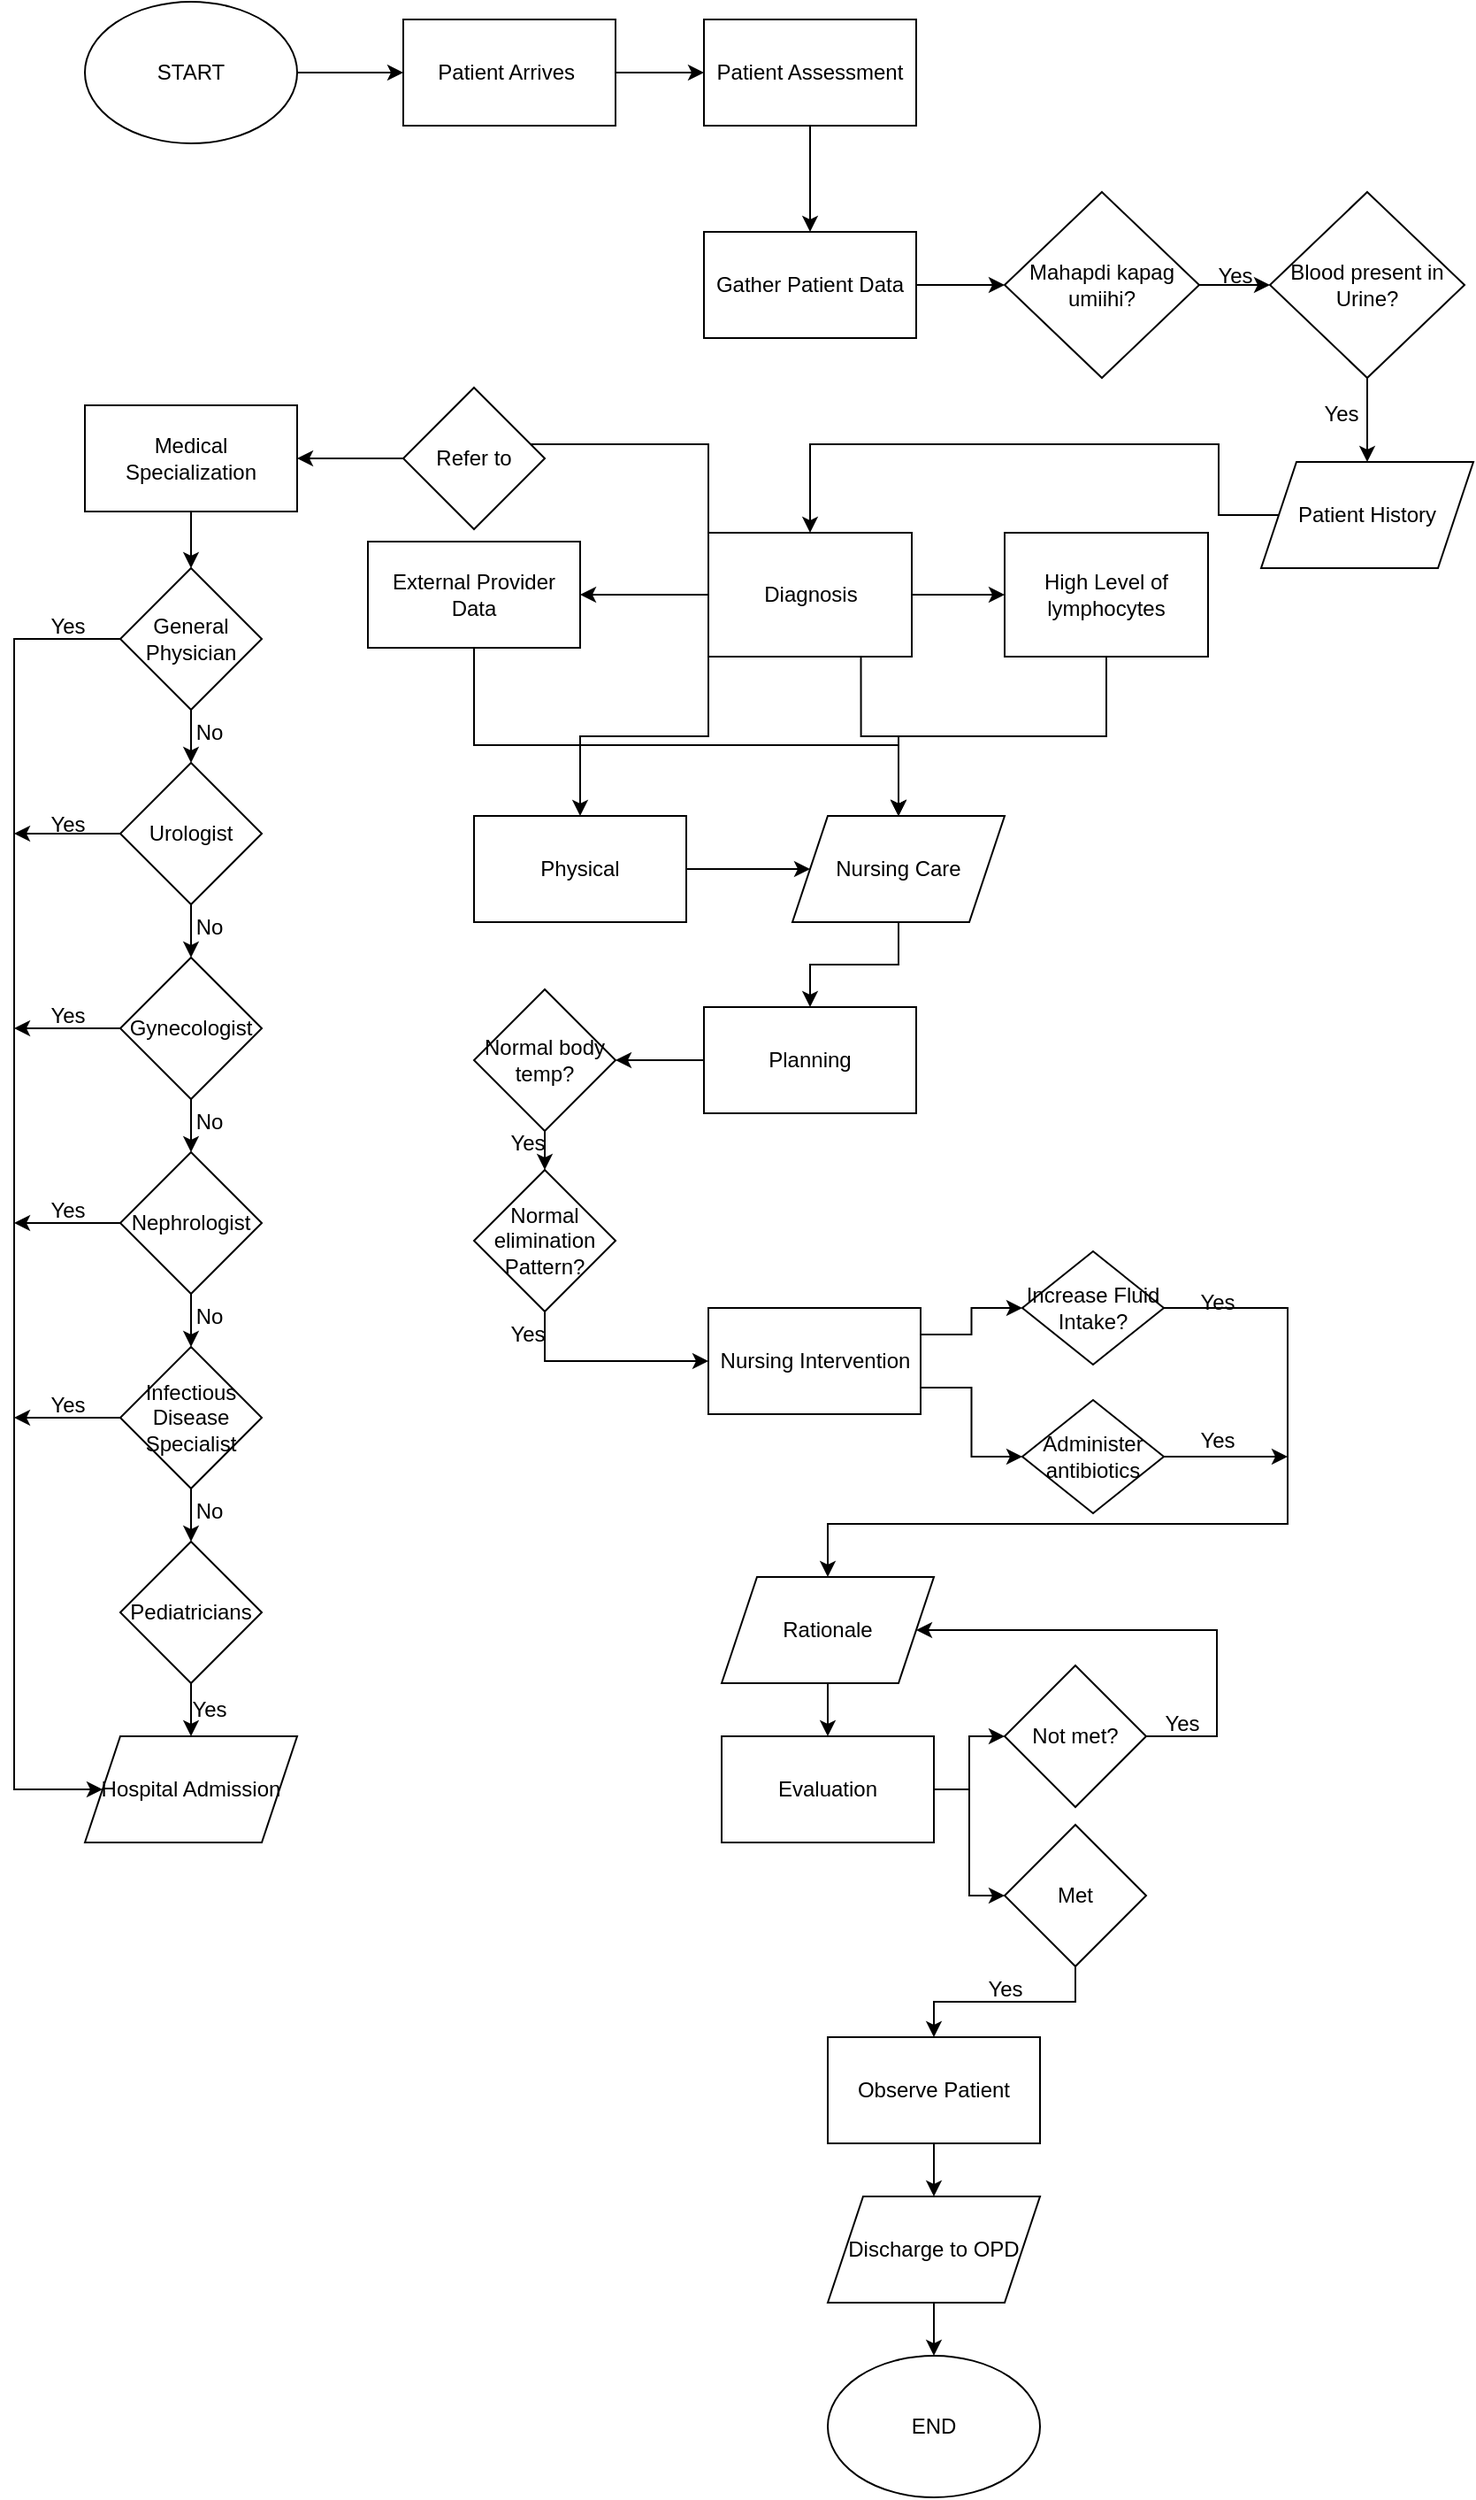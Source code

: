 <mxfile version="24.2.5" type="github">
  <diagram name="Page-1" id="SsbEKT5hrT7CnirjnWuA">
    <mxGraphModel dx="1366" dy="735" grid="1" gridSize="10" guides="1" tooltips="1" connect="1" arrows="1" fold="1" page="1" pageScale="1" pageWidth="850" pageHeight="1100" math="0" shadow="0">
      <root>
        <mxCell id="0" />
        <mxCell id="1" parent="0" />
        <mxCell id="q8Jv6uDUV8xmi3oq5BZF-3" value="" style="edgeStyle=orthogonalEdgeStyle;rounded=0;orthogonalLoop=1;jettySize=auto;html=1;" edge="1" parent="1" source="q8Jv6uDUV8xmi3oq5BZF-1" target="q8Jv6uDUV8xmi3oq5BZF-2">
          <mxGeometry relative="1" as="geometry" />
        </mxCell>
        <mxCell id="q8Jv6uDUV8xmi3oq5BZF-1" value="START" style="ellipse;whiteSpace=wrap;html=1;" vertex="1" parent="1">
          <mxGeometry x="80" y="70" width="120" height="80" as="geometry" />
        </mxCell>
        <mxCell id="q8Jv6uDUV8xmi3oq5BZF-5" value="" style="edgeStyle=orthogonalEdgeStyle;rounded=0;orthogonalLoop=1;jettySize=auto;html=1;" edge="1" parent="1" source="q8Jv6uDUV8xmi3oq5BZF-2" target="q8Jv6uDUV8xmi3oq5BZF-4">
          <mxGeometry relative="1" as="geometry" />
        </mxCell>
        <mxCell id="q8Jv6uDUV8xmi3oq5BZF-2" value="Patient Arrives&amp;nbsp;" style="whiteSpace=wrap;html=1;" vertex="1" parent="1">
          <mxGeometry x="260" y="80" width="120" height="60" as="geometry" />
        </mxCell>
        <mxCell id="q8Jv6uDUV8xmi3oq5BZF-7" value="" style="edgeStyle=orthogonalEdgeStyle;rounded=0;orthogonalLoop=1;jettySize=auto;html=1;" edge="1" parent="1" source="q8Jv6uDUV8xmi3oq5BZF-4" target="q8Jv6uDUV8xmi3oq5BZF-6">
          <mxGeometry relative="1" as="geometry" />
        </mxCell>
        <mxCell id="q8Jv6uDUV8xmi3oq5BZF-4" value="Patient Assessment" style="whiteSpace=wrap;html=1;" vertex="1" parent="1">
          <mxGeometry x="430" y="80" width="120" height="60" as="geometry" />
        </mxCell>
        <mxCell id="q8Jv6uDUV8xmi3oq5BZF-9" value="" style="edgeStyle=orthogonalEdgeStyle;rounded=0;orthogonalLoop=1;jettySize=auto;html=1;" edge="1" parent="1" source="q8Jv6uDUV8xmi3oq5BZF-6" target="q8Jv6uDUV8xmi3oq5BZF-8">
          <mxGeometry relative="1" as="geometry" />
        </mxCell>
        <mxCell id="q8Jv6uDUV8xmi3oq5BZF-6" value="Gather Patient Data" style="whiteSpace=wrap;html=1;" vertex="1" parent="1">
          <mxGeometry x="430" y="200" width="120" height="60" as="geometry" />
        </mxCell>
        <mxCell id="q8Jv6uDUV8xmi3oq5BZF-16" value="" style="edgeStyle=orthogonalEdgeStyle;rounded=0;orthogonalLoop=1;jettySize=auto;html=1;" edge="1" parent="1" source="q8Jv6uDUV8xmi3oq5BZF-8" target="q8Jv6uDUV8xmi3oq5BZF-15">
          <mxGeometry relative="1" as="geometry" />
        </mxCell>
        <mxCell id="q8Jv6uDUV8xmi3oq5BZF-8" value="Mahapdi kapag umiihi?" style="rhombus;whiteSpace=wrap;html=1;" vertex="1" parent="1">
          <mxGeometry x="600" y="177.5" width="110" height="105" as="geometry" />
        </mxCell>
        <mxCell id="q8Jv6uDUV8xmi3oq5BZF-20" value="" style="edgeStyle=orthogonalEdgeStyle;rounded=0;orthogonalLoop=1;jettySize=auto;html=1;" edge="1" parent="1" source="q8Jv6uDUV8xmi3oq5BZF-15" target="q8Jv6uDUV8xmi3oq5BZF-19">
          <mxGeometry relative="1" as="geometry" />
        </mxCell>
        <mxCell id="q8Jv6uDUV8xmi3oq5BZF-15" value="Blood present in Urine?" style="rhombus;whiteSpace=wrap;html=1;" vertex="1" parent="1">
          <mxGeometry x="750" y="177.5" width="110" height="105" as="geometry" />
        </mxCell>
        <mxCell id="q8Jv6uDUV8xmi3oq5BZF-17" value="Yes" style="text;html=1;align=center;verticalAlign=middle;resizable=0;points=[];autosize=1;strokeColor=none;fillColor=none;" vertex="1" parent="1">
          <mxGeometry x="710" y="210" width="40" height="30" as="geometry" />
        </mxCell>
        <mxCell id="q8Jv6uDUV8xmi3oq5BZF-42" style="edgeStyle=orthogonalEdgeStyle;rounded=0;orthogonalLoop=1;jettySize=auto;html=1;entryX=0.5;entryY=0;entryDx=0;entryDy=0;" edge="1" parent="1" source="q8Jv6uDUV8xmi3oq5BZF-19" target="q8Jv6uDUV8xmi3oq5BZF-43">
          <mxGeometry relative="1" as="geometry">
            <mxPoint x="490" y="350" as="targetPoint" />
            <Array as="points">
              <mxPoint x="721" y="360" />
              <mxPoint x="721" y="320" />
              <mxPoint x="490" y="320" />
              <mxPoint x="490" y="360" />
            </Array>
          </mxGeometry>
        </mxCell>
        <mxCell id="q8Jv6uDUV8xmi3oq5BZF-19" value="Patient History" style="shape=parallelogram;perimeter=parallelogramPerimeter;whiteSpace=wrap;html=1;fixedSize=1;" vertex="1" parent="1">
          <mxGeometry x="745" y="330" width="120" height="60" as="geometry" />
        </mxCell>
        <mxCell id="q8Jv6uDUV8xmi3oq5BZF-25" value="Yes" style="text;html=1;align=center;verticalAlign=middle;resizable=0;points=[];autosize=1;strokeColor=none;fillColor=none;" vertex="1" parent="1">
          <mxGeometry x="770" y="288" width="40" height="30" as="geometry" />
        </mxCell>
        <mxCell id="q8Jv6uDUV8xmi3oq5BZF-45" style="edgeStyle=orthogonalEdgeStyle;rounded=0;orthogonalLoop=1;jettySize=auto;html=1;exitX=0;exitY=0;exitDx=0;exitDy=0;entryX=1;entryY=0.5;entryDx=0;entryDy=0;" edge="1" parent="1" source="q8Jv6uDUV8xmi3oq5BZF-43" target="q8Jv6uDUV8xmi3oq5BZF-47">
          <mxGeometry relative="1" as="geometry">
            <mxPoint x="340" y="320" as="targetPoint" />
            <Array as="points">
              <mxPoint x="433" y="320" />
              <mxPoint x="330" y="320" />
            </Array>
          </mxGeometry>
        </mxCell>
        <mxCell id="q8Jv6uDUV8xmi3oq5BZF-88" style="edgeStyle=orthogonalEdgeStyle;rounded=0;orthogonalLoop=1;jettySize=auto;html=1;entryX=1;entryY=0.5;entryDx=0;entryDy=0;" edge="1" parent="1" source="q8Jv6uDUV8xmi3oq5BZF-43" target="q8Jv6uDUV8xmi3oq5BZF-87">
          <mxGeometry relative="1" as="geometry" />
        </mxCell>
        <mxCell id="q8Jv6uDUV8xmi3oq5BZF-91" style="edgeStyle=orthogonalEdgeStyle;rounded=0;orthogonalLoop=1;jettySize=auto;html=1;exitX=0;exitY=1;exitDx=0;exitDy=0;" edge="1" parent="1" source="q8Jv6uDUV8xmi3oq5BZF-43" target="q8Jv6uDUV8xmi3oq5BZF-93">
          <mxGeometry relative="1" as="geometry">
            <mxPoint x="360" y="510" as="targetPoint" />
          </mxGeometry>
        </mxCell>
        <mxCell id="q8Jv6uDUV8xmi3oq5BZF-95" value="" style="edgeStyle=orthogonalEdgeStyle;rounded=0;orthogonalLoop=1;jettySize=auto;html=1;" edge="1" parent="1" source="q8Jv6uDUV8xmi3oq5BZF-43" target="q8Jv6uDUV8xmi3oq5BZF-94">
          <mxGeometry relative="1" as="geometry" />
        </mxCell>
        <mxCell id="q8Jv6uDUV8xmi3oq5BZF-96" style="edgeStyle=orthogonalEdgeStyle;rounded=0;orthogonalLoop=1;jettySize=auto;html=1;exitX=0.75;exitY=1;exitDx=0;exitDy=0;entryX=0.5;entryY=0;entryDx=0;entryDy=0;" edge="1" parent="1" source="q8Jv6uDUV8xmi3oq5BZF-43" target="q8Jv6uDUV8xmi3oq5BZF-99">
          <mxGeometry relative="1" as="geometry">
            <mxPoint x="540.0" y="530" as="targetPoint" />
          </mxGeometry>
        </mxCell>
        <mxCell id="q8Jv6uDUV8xmi3oq5BZF-43" value="Diagnosis" style="whiteSpace=wrap;html=1;" vertex="1" parent="1">
          <mxGeometry x="432.5" y="370" width="115" height="70" as="geometry" />
        </mxCell>
        <mxCell id="q8Jv6uDUV8xmi3oq5BZF-49" value="" style="edgeStyle=orthogonalEdgeStyle;rounded=0;orthogonalLoop=1;jettySize=auto;html=1;" edge="1" parent="1" source="q8Jv6uDUV8xmi3oq5BZF-47" target="q8Jv6uDUV8xmi3oq5BZF-48">
          <mxGeometry relative="1" as="geometry" />
        </mxCell>
        <mxCell id="q8Jv6uDUV8xmi3oq5BZF-47" value="Refer to" style="rhombus;whiteSpace=wrap;html=1;" vertex="1" parent="1">
          <mxGeometry x="260" y="288" width="80" height="80" as="geometry" />
        </mxCell>
        <mxCell id="q8Jv6uDUV8xmi3oq5BZF-51" value="" style="edgeStyle=orthogonalEdgeStyle;rounded=0;orthogonalLoop=1;jettySize=auto;html=1;" edge="1" parent="1" source="q8Jv6uDUV8xmi3oq5BZF-48" target="q8Jv6uDUV8xmi3oq5BZF-50">
          <mxGeometry relative="1" as="geometry" />
        </mxCell>
        <mxCell id="q8Jv6uDUV8xmi3oq5BZF-48" value="Medical Specialization" style="whiteSpace=wrap;html=1;" vertex="1" parent="1">
          <mxGeometry x="80" y="298" width="120" height="60" as="geometry" />
        </mxCell>
        <mxCell id="q8Jv6uDUV8xmi3oq5BZF-53" value="" style="edgeStyle=orthogonalEdgeStyle;rounded=0;orthogonalLoop=1;jettySize=auto;html=1;" edge="1" parent="1" source="q8Jv6uDUV8xmi3oq5BZF-50" target="q8Jv6uDUV8xmi3oq5BZF-52">
          <mxGeometry relative="1" as="geometry" />
        </mxCell>
        <mxCell id="q8Jv6uDUV8xmi3oq5BZF-71" style="edgeStyle=orthogonalEdgeStyle;rounded=0;orthogonalLoop=1;jettySize=auto;html=1;exitX=0;exitY=0.5;exitDx=0;exitDy=0;entryX=0;entryY=0.5;entryDx=0;entryDy=0;" edge="1" parent="1" source="q8Jv6uDUV8xmi3oq5BZF-50" target="q8Jv6uDUV8xmi3oq5BZF-90">
          <mxGeometry relative="1" as="geometry">
            <mxPoint x="80" y="1080" as="targetPoint" />
            <Array as="points">
              <mxPoint x="40" y="430" />
              <mxPoint x="40" y="1080" />
            </Array>
          </mxGeometry>
        </mxCell>
        <mxCell id="q8Jv6uDUV8xmi3oq5BZF-50" value="General Physician" style="rhombus;whiteSpace=wrap;html=1;" vertex="1" parent="1">
          <mxGeometry x="100" y="390" width="80" height="80" as="geometry" />
        </mxCell>
        <mxCell id="q8Jv6uDUV8xmi3oq5BZF-57" value="" style="edgeStyle=orthogonalEdgeStyle;rounded=0;orthogonalLoop=1;jettySize=auto;html=1;" edge="1" parent="1" source="q8Jv6uDUV8xmi3oq5BZF-52" target="q8Jv6uDUV8xmi3oq5BZF-56">
          <mxGeometry relative="1" as="geometry" />
        </mxCell>
        <mxCell id="q8Jv6uDUV8xmi3oq5BZF-72" style="edgeStyle=orthogonalEdgeStyle;rounded=0;orthogonalLoop=1;jettySize=auto;html=1;" edge="1" parent="1" source="q8Jv6uDUV8xmi3oq5BZF-52">
          <mxGeometry relative="1" as="geometry">
            <mxPoint x="40" y="540" as="targetPoint" />
          </mxGeometry>
        </mxCell>
        <mxCell id="q8Jv6uDUV8xmi3oq5BZF-52" value="Urologist" style="rhombus;whiteSpace=wrap;html=1;" vertex="1" parent="1">
          <mxGeometry x="100" y="500" width="80" height="80" as="geometry" />
        </mxCell>
        <mxCell id="q8Jv6uDUV8xmi3oq5BZF-59" value="" style="edgeStyle=orthogonalEdgeStyle;rounded=0;orthogonalLoop=1;jettySize=auto;html=1;" edge="1" parent="1" source="q8Jv6uDUV8xmi3oq5BZF-56" target="q8Jv6uDUV8xmi3oq5BZF-58">
          <mxGeometry relative="1" as="geometry" />
        </mxCell>
        <mxCell id="q8Jv6uDUV8xmi3oq5BZF-73" style="edgeStyle=orthogonalEdgeStyle;rounded=0;orthogonalLoop=1;jettySize=auto;html=1;" edge="1" parent="1" source="q8Jv6uDUV8xmi3oq5BZF-56">
          <mxGeometry relative="1" as="geometry">
            <mxPoint x="40" y="650" as="targetPoint" />
          </mxGeometry>
        </mxCell>
        <mxCell id="q8Jv6uDUV8xmi3oq5BZF-56" value="Gynecologist" style="rhombus;whiteSpace=wrap;html=1;" vertex="1" parent="1">
          <mxGeometry x="100" y="610" width="80" height="80" as="geometry" />
        </mxCell>
        <mxCell id="q8Jv6uDUV8xmi3oq5BZF-61" value="" style="edgeStyle=orthogonalEdgeStyle;rounded=0;orthogonalLoop=1;jettySize=auto;html=1;" edge="1" parent="1" source="q8Jv6uDUV8xmi3oq5BZF-58" target="q8Jv6uDUV8xmi3oq5BZF-60">
          <mxGeometry relative="1" as="geometry" />
        </mxCell>
        <mxCell id="q8Jv6uDUV8xmi3oq5BZF-74" style="edgeStyle=orthogonalEdgeStyle;rounded=0;orthogonalLoop=1;jettySize=auto;html=1;" edge="1" parent="1" source="q8Jv6uDUV8xmi3oq5BZF-58">
          <mxGeometry relative="1" as="geometry">
            <mxPoint x="40" y="760" as="targetPoint" />
          </mxGeometry>
        </mxCell>
        <mxCell id="q8Jv6uDUV8xmi3oq5BZF-58" value="Nephrologist" style="rhombus;whiteSpace=wrap;html=1;" vertex="1" parent="1">
          <mxGeometry x="100" y="720" width="80" height="80" as="geometry" />
        </mxCell>
        <mxCell id="q8Jv6uDUV8xmi3oq5BZF-63" value="" style="edgeStyle=orthogonalEdgeStyle;rounded=0;orthogonalLoop=1;jettySize=auto;html=1;" edge="1" parent="1" source="q8Jv6uDUV8xmi3oq5BZF-60" target="q8Jv6uDUV8xmi3oq5BZF-62">
          <mxGeometry relative="1" as="geometry" />
        </mxCell>
        <mxCell id="q8Jv6uDUV8xmi3oq5BZF-75" style="edgeStyle=orthogonalEdgeStyle;rounded=0;orthogonalLoop=1;jettySize=auto;html=1;" edge="1" parent="1" source="q8Jv6uDUV8xmi3oq5BZF-60">
          <mxGeometry relative="1" as="geometry">
            <mxPoint x="40" y="870" as="targetPoint" />
          </mxGeometry>
        </mxCell>
        <mxCell id="q8Jv6uDUV8xmi3oq5BZF-60" value="Infectious Disease Specialist" style="rhombus;whiteSpace=wrap;html=1;" vertex="1" parent="1">
          <mxGeometry x="100" y="830" width="80" height="80" as="geometry" />
        </mxCell>
        <mxCell id="q8Jv6uDUV8xmi3oq5BZF-65" value="" style="edgeStyle=orthogonalEdgeStyle;rounded=0;orthogonalLoop=1;jettySize=auto;html=1;entryX=0.5;entryY=0;entryDx=0;entryDy=0;" edge="1" parent="1" source="q8Jv6uDUV8xmi3oq5BZF-62" target="q8Jv6uDUV8xmi3oq5BZF-90">
          <mxGeometry relative="1" as="geometry">
            <mxPoint x="140.034" y="1050" as="targetPoint" />
          </mxGeometry>
        </mxCell>
        <mxCell id="q8Jv6uDUV8xmi3oq5BZF-62" value="Pediatricians" style="rhombus;whiteSpace=wrap;html=1;" vertex="1" parent="1">
          <mxGeometry x="100" y="940" width="80" height="80" as="geometry" />
        </mxCell>
        <mxCell id="q8Jv6uDUV8xmi3oq5BZF-66" value="No" style="text;html=1;align=center;verticalAlign=middle;resizable=0;points=[];autosize=1;strokeColor=none;fillColor=none;" vertex="1" parent="1">
          <mxGeometry x="130" y="468" width="40" height="30" as="geometry" />
        </mxCell>
        <mxCell id="q8Jv6uDUV8xmi3oq5BZF-67" value="No" style="text;html=1;align=center;verticalAlign=middle;resizable=0;points=[];autosize=1;strokeColor=none;fillColor=none;" vertex="1" parent="1">
          <mxGeometry x="130" y="578" width="40" height="30" as="geometry" />
        </mxCell>
        <mxCell id="q8Jv6uDUV8xmi3oq5BZF-68" value="No" style="text;html=1;align=center;verticalAlign=middle;resizable=0;points=[];autosize=1;strokeColor=none;fillColor=none;" vertex="1" parent="1">
          <mxGeometry x="130" y="688" width="40" height="30" as="geometry" />
        </mxCell>
        <mxCell id="q8Jv6uDUV8xmi3oq5BZF-69" value="No" style="text;html=1;align=center;verticalAlign=middle;resizable=0;points=[];autosize=1;strokeColor=none;fillColor=none;" vertex="1" parent="1">
          <mxGeometry x="130" y="798" width="40" height="30" as="geometry" />
        </mxCell>
        <mxCell id="q8Jv6uDUV8xmi3oq5BZF-70" value="No" style="text;html=1;align=center;verticalAlign=middle;resizable=0;points=[];autosize=1;strokeColor=none;fillColor=none;" vertex="1" parent="1">
          <mxGeometry x="130" y="908" width="40" height="30" as="geometry" />
        </mxCell>
        <mxCell id="q8Jv6uDUV8xmi3oq5BZF-77" value="Yes" style="text;html=1;align=center;verticalAlign=middle;resizable=0;points=[];autosize=1;strokeColor=none;fillColor=none;" vertex="1" parent="1">
          <mxGeometry x="50" y="408" width="40" height="30" as="geometry" />
        </mxCell>
        <mxCell id="q8Jv6uDUV8xmi3oq5BZF-78" value="Yes" style="text;html=1;align=center;verticalAlign=middle;resizable=0;points=[];autosize=1;strokeColor=none;fillColor=none;" vertex="1" parent="1">
          <mxGeometry x="50" y="520" width="40" height="30" as="geometry" />
        </mxCell>
        <mxCell id="q8Jv6uDUV8xmi3oq5BZF-79" value="Yes" style="text;html=1;align=center;verticalAlign=middle;resizable=0;points=[];autosize=1;strokeColor=none;fillColor=none;" vertex="1" parent="1">
          <mxGeometry x="50" y="628" width="40" height="30" as="geometry" />
        </mxCell>
        <mxCell id="q8Jv6uDUV8xmi3oq5BZF-80" value="Yes" style="text;html=1;align=center;verticalAlign=middle;resizable=0;points=[];autosize=1;strokeColor=none;fillColor=none;" vertex="1" parent="1">
          <mxGeometry x="50" y="738" width="40" height="30" as="geometry" />
        </mxCell>
        <mxCell id="q8Jv6uDUV8xmi3oq5BZF-81" value="Yes" style="text;html=1;align=center;verticalAlign=middle;resizable=0;points=[];autosize=1;strokeColor=none;fillColor=none;" vertex="1" parent="1">
          <mxGeometry x="50" y="848" width="40" height="30" as="geometry" />
        </mxCell>
        <mxCell id="q8Jv6uDUV8xmi3oq5BZF-83" value="Yes" style="text;html=1;align=center;verticalAlign=middle;resizable=0;points=[];autosize=1;strokeColor=none;fillColor=none;" vertex="1" parent="1">
          <mxGeometry x="130" y="1020" width="40" height="30" as="geometry" />
        </mxCell>
        <mxCell id="q8Jv6uDUV8xmi3oq5BZF-109" style="edgeStyle=orthogonalEdgeStyle;rounded=0;orthogonalLoop=1;jettySize=auto;html=1;exitX=0.5;exitY=1;exitDx=0;exitDy=0;entryX=0.5;entryY=0;entryDx=0;entryDy=0;" edge="1" parent="1" source="q8Jv6uDUV8xmi3oq5BZF-87" target="q8Jv6uDUV8xmi3oq5BZF-99">
          <mxGeometry relative="1" as="geometry">
            <mxPoint x="299.966" y="490.0" as="targetPoint" />
            <Array as="points">
              <mxPoint x="300" y="490" />
              <mxPoint x="540" y="490" />
            </Array>
          </mxGeometry>
        </mxCell>
        <mxCell id="q8Jv6uDUV8xmi3oq5BZF-87" value="External Provider Data" style="whiteSpace=wrap;html=1;" vertex="1" parent="1">
          <mxGeometry x="240" y="375" width="120" height="60" as="geometry" />
        </mxCell>
        <mxCell id="q8Jv6uDUV8xmi3oq5BZF-90" value="Hospital Admission" style="shape=parallelogram;perimeter=parallelogramPerimeter;whiteSpace=wrap;html=1;fixedSize=1;" vertex="1" parent="1">
          <mxGeometry x="80" y="1050" width="120" height="60" as="geometry" />
        </mxCell>
        <mxCell id="q8Jv6uDUV8xmi3oq5BZF-101" value="" style="edgeStyle=orthogonalEdgeStyle;rounded=0;orthogonalLoop=1;jettySize=auto;html=1;" edge="1" parent="1" source="q8Jv6uDUV8xmi3oq5BZF-93" target="q8Jv6uDUV8xmi3oq5BZF-99">
          <mxGeometry relative="1" as="geometry" />
        </mxCell>
        <mxCell id="q8Jv6uDUV8xmi3oq5BZF-93" value="Physical" style="whiteSpace=wrap;html=1;" vertex="1" parent="1">
          <mxGeometry x="300" y="530" width="120" height="60" as="geometry" />
        </mxCell>
        <mxCell id="q8Jv6uDUV8xmi3oq5BZF-103" style="edgeStyle=orthogonalEdgeStyle;rounded=0;orthogonalLoop=1;jettySize=auto;html=1;entryX=0.5;entryY=0;entryDx=0;entryDy=0;" edge="1" parent="1" source="q8Jv6uDUV8xmi3oq5BZF-94" target="q8Jv6uDUV8xmi3oq5BZF-99">
          <mxGeometry relative="1" as="geometry" />
        </mxCell>
        <mxCell id="q8Jv6uDUV8xmi3oq5BZF-94" value="High Level of lymphocytes" style="whiteSpace=wrap;html=1;" vertex="1" parent="1">
          <mxGeometry x="600" y="370" width="115" height="70" as="geometry" />
        </mxCell>
        <mxCell id="q8Jv6uDUV8xmi3oq5BZF-112" value="" style="edgeStyle=orthogonalEdgeStyle;rounded=0;orthogonalLoop=1;jettySize=auto;html=1;" edge="1" parent="1" source="q8Jv6uDUV8xmi3oq5BZF-99" target="q8Jv6uDUV8xmi3oq5BZF-111">
          <mxGeometry relative="1" as="geometry" />
        </mxCell>
        <mxCell id="q8Jv6uDUV8xmi3oq5BZF-99" value="Nursing Care" style="shape=parallelogram;perimeter=parallelogramPerimeter;whiteSpace=wrap;html=1;fixedSize=1;" vertex="1" parent="1">
          <mxGeometry x="480" y="530" width="120" height="60" as="geometry" />
        </mxCell>
        <mxCell id="q8Jv6uDUV8xmi3oq5BZF-115" style="edgeStyle=orthogonalEdgeStyle;rounded=0;orthogonalLoop=1;jettySize=auto;html=1;exitX=0;exitY=0.25;exitDx=0;exitDy=0;entryX=1;entryY=0.5;entryDx=0;entryDy=0;" edge="1" parent="1" source="q8Jv6uDUV8xmi3oq5BZF-111" target="q8Jv6uDUV8xmi3oq5BZF-113">
          <mxGeometry relative="1" as="geometry">
            <Array as="points">
              <mxPoint x="430" y="668" />
            </Array>
          </mxGeometry>
        </mxCell>
        <mxCell id="q8Jv6uDUV8xmi3oq5BZF-111" value="Planning" style="whiteSpace=wrap;html=1;" vertex="1" parent="1">
          <mxGeometry x="430" y="638" width="120" height="60" as="geometry" />
        </mxCell>
        <mxCell id="q8Jv6uDUV8xmi3oq5BZF-116" style="edgeStyle=orthogonalEdgeStyle;rounded=0;orthogonalLoop=1;jettySize=auto;html=1;exitX=0.5;exitY=1;exitDx=0;exitDy=0;entryX=0.5;entryY=0;entryDx=0;entryDy=0;" edge="1" parent="1" source="q8Jv6uDUV8xmi3oq5BZF-113" target="q8Jv6uDUV8xmi3oq5BZF-114">
          <mxGeometry relative="1" as="geometry" />
        </mxCell>
        <mxCell id="q8Jv6uDUV8xmi3oq5BZF-113" value="Normal body temp?" style="rhombus;whiteSpace=wrap;html=1;" vertex="1" parent="1">
          <mxGeometry x="300" y="628" width="80" height="80" as="geometry" />
        </mxCell>
        <mxCell id="q8Jv6uDUV8xmi3oq5BZF-119" style="edgeStyle=orthogonalEdgeStyle;rounded=0;orthogonalLoop=1;jettySize=auto;html=1;exitX=0.5;exitY=1;exitDx=0;exitDy=0;entryX=0;entryY=0.5;entryDx=0;entryDy=0;" edge="1" parent="1" source="q8Jv6uDUV8xmi3oq5BZF-114" target="q8Jv6uDUV8xmi3oq5BZF-122">
          <mxGeometry relative="1" as="geometry">
            <mxPoint x="460" y="830" as="targetPoint" />
            <Array as="points">
              <mxPoint x="340" y="838" />
            </Array>
          </mxGeometry>
        </mxCell>
        <mxCell id="q8Jv6uDUV8xmi3oq5BZF-114" value="Normal elimination Pattern?" style="rhombus;whiteSpace=wrap;html=1;" vertex="1" parent="1">
          <mxGeometry x="300" y="730" width="80" height="80" as="geometry" />
        </mxCell>
        <mxCell id="q8Jv6uDUV8xmi3oq5BZF-117" value="Yes" style="text;html=1;align=center;verticalAlign=middle;resizable=0;points=[];autosize=1;strokeColor=none;fillColor=none;" vertex="1" parent="1">
          <mxGeometry x="310" y="700" width="40" height="30" as="geometry" />
        </mxCell>
        <mxCell id="q8Jv6uDUV8xmi3oq5BZF-120" value="Yes" style="text;html=1;align=center;verticalAlign=middle;resizable=0;points=[];autosize=1;strokeColor=none;fillColor=none;" vertex="1" parent="1">
          <mxGeometry x="310" y="808" width="40" height="30" as="geometry" />
        </mxCell>
        <mxCell id="q8Jv6uDUV8xmi3oq5BZF-127" style="edgeStyle=orthogonalEdgeStyle;rounded=0;orthogonalLoop=1;jettySize=auto;html=1;exitX=1;exitY=0.25;exitDx=0;exitDy=0;entryX=0;entryY=0.5;entryDx=0;entryDy=0;" edge="1" parent="1" source="q8Jv6uDUV8xmi3oq5BZF-122" target="q8Jv6uDUV8xmi3oq5BZF-125">
          <mxGeometry relative="1" as="geometry" />
        </mxCell>
        <mxCell id="q8Jv6uDUV8xmi3oq5BZF-128" style="edgeStyle=orthogonalEdgeStyle;rounded=0;orthogonalLoop=1;jettySize=auto;html=1;exitX=1;exitY=0.75;exitDx=0;exitDy=0;entryX=0;entryY=0.5;entryDx=0;entryDy=0;" edge="1" parent="1" source="q8Jv6uDUV8xmi3oq5BZF-122" target="q8Jv6uDUV8xmi3oq5BZF-126">
          <mxGeometry relative="1" as="geometry" />
        </mxCell>
        <mxCell id="q8Jv6uDUV8xmi3oq5BZF-122" value="Nursing Intervention" style="whiteSpace=wrap;html=1;" vertex="1" parent="1">
          <mxGeometry x="432.5" y="808" width="120" height="60" as="geometry" />
        </mxCell>
        <mxCell id="q8Jv6uDUV8xmi3oq5BZF-138" style="edgeStyle=orthogonalEdgeStyle;rounded=0;orthogonalLoop=1;jettySize=auto;html=1;exitX=1;exitY=0.5;exitDx=0;exitDy=0;entryX=0.5;entryY=0;entryDx=0;entryDy=0;" edge="1" parent="1" source="q8Jv6uDUV8xmi3oq5BZF-125" target="q8Jv6uDUV8xmi3oq5BZF-140">
          <mxGeometry relative="1" as="geometry">
            <mxPoint x="500" y="950" as="targetPoint" />
            <Array as="points">
              <mxPoint x="760" y="808" />
              <mxPoint x="760" y="930" />
              <mxPoint x="500" y="930" />
              <mxPoint x="500" y="960" />
            </Array>
          </mxGeometry>
        </mxCell>
        <mxCell id="q8Jv6uDUV8xmi3oq5BZF-125" value="Increase Fluid Intake?" style="rhombus;whiteSpace=wrap;html=1;" vertex="1" parent="1">
          <mxGeometry x="610" y="776" width="80" height="64" as="geometry" />
        </mxCell>
        <mxCell id="q8Jv6uDUV8xmi3oq5BZF-132" style="edgeStyle=orthogonalEdgeStyle;rounded=0;orthogonalLoop=1;jettySize=auto;html=1;" edge="1" parent="1" source="q8Jv6uDUV8xmi3oq5BZF-126">
          <mxGeometry relative="1" as="geometry">
            <mxPoint x="760" y="892" as="targetPoint" />
          </mxGeometry>
        </mxCell>
        <mxCell id="q8Jv6uDUV8xmi3oq5BZF-126" value="Administer antibiotics" style="rhombus;whiteSpace=wrap;html=1;" vertex="1" parent="1">
          <mxGeometry x="610" y="860" width="80" height="64" as="geometry" />
        </mxCell>
        <mxCell id="q8Jv6uDUV8xmi3oq5BZF-133" value="Yes" style="text;html=1;align=center;verticalAlign=middle;resizable=0;points=[];autosize=1;strokeColor=none;fillColor=none;" vertex="1" parent="1">
          <mxGeometry x="700" y="790" width="40" height="30" as="geometry" />
        </mxCell>
        <mxCell id="q8Jv6uDUV8xmi3oq5BZF-135" value="Yes" style="text;html=1;align=center;verticalAlign=middle;resizable=0;points=[];autosize=1;strokeColor=none;fillColor=none;" vertex="1" parent="1">
          <mxGeometry x="700" y="868" width="40" height="30" as="geometry" />
        </mxCell>
        <mxCell id="q8Jv6uDUV8xmi3oq5BZF-144" style="edgeStyle=orthogonalEdgeStyle;rounded=0;orthogonalLoop=1;jettySize=auto;html=1;exitX=1;exitY=0.5;exitDx=0;exitDy=0;entryX=0;entryY=0.5;entryDx=0;entryDy=0;" edge="1" parent="1" source="q8Jv6uDUV8xmi3oq5BZF-139" target="q8Jv6uDUV8xmi3oq5BZF-142">
          <mxGeometry relative="1" as="geometry" />
        </mxCell>
        <mxCell id="q8Jv6uDUV8xmi3oq5BZF-145" style="edgeStyle=orthogonalEdgeStyle;rounded=0;orthogonalLoop=1;jettySize=auto;html=1;exitX=1;exitY=0.5;exitDx=0;exitDy=0;entryX=0;entryY=0.5;entryDx=0;entryDy=0;" edge="1" parent="1" source="q8Jv6uDUV8xmi3oq5BZF-139" target="q8Jv6uDUV8xmi3oq5BZF-143">
          <mxGeometry relative="1" as="geometry" />
        </mxCell>
        <mxCell id="q8Jv6uDUV8xmi3oq5BZF-139" value="Evaluation" style="whiteSpace=wrap;html=1;" vertex="1" parent="1">
          <mxGeometry x="440" y="1050" width="120" height="60" as="geometry" />
        </mxCell>
        <mxCell id="q8Jv6uDUV8xmi3oq5BZF-141" style="edgeStyle=orthogonalEdgeStyle;rounded=0;orthogonalLoop=1;jettySize=auto;html=1;entryX=0.5;entryY=0;entryDx=0;entryDy=0;" edge="1" parent="1" source="q8Jv6uDUV8xmi3oq5BZF-140" target="q8Jv6uDUV8xmi3oq5BZF-139">
          <mxGeometry relative="1" as="geometry" />
        </mxCell>
        <mxCell id="q8Jv6uDUV8xmi3oq5BZF-140" value="Rationale" style="shape=parallelogram;perimeter=parallelogramPerimeter;whiteSpace=wrap;html=1;fixedSize=1;" vertex="1" parent="1">
          <mxGeometry x="440" y="960" width="120" height="60" as="geometry" />
        </mxCell>
        <mxCell id="q8Jv6uDUV8xmi3oq5BZF-146" style="edgeStyle=orthogonalEdgeStyle;rounded=0;orthogonalLoop=1;jettySize=auto;html=1;" edge="1" parent="1" source="q8Jv6uDUV8xmi3oq5BZF-142" target="q8Jv6uDUV8xmi3oq5BZF-140">
          <mxGeometry relative="1" as="geometry">
            <mxPoint x="720" y="990" as="targetPoint" />
            <Array as="points">
              <mxPoint x="720" y="1050" />
              <mxPoint x="720" y="990" />
            </Array>
          </mxGeometry>
        </mxCell>
        <mxCell id="q8Jv6uDUV8xmi3oq5BZF-142" value="Not met?" style="rhombus;whiteSpace=wrap;html=1;" vertex="1" parent="1">
          <mxGeometry x="600" y="1010" width="80" height="80" as="geometry" />
        </mxCell>
        <mxCell id="q8Jv6uDUV8xmi3oq5BZF-150" value="" style="edgeStyle=orthogonalEdgeStyle;rounded=0;orthogonalLoop=1;jettySize=auto;html=1;" edge="1" parent="1" source="q8Jv6uDUV8xmi3oq5BZF-143" target="q8Jv6uDUV8xmi3oq5BZF-149">
          <mxGeometry relative="1" as="geometry" />
        </mxCell>
        <mxCell id="q8Jv6uDUV8xmi3oq5BZF-143" value="Met" style="rhombus;whiteSpace=wrap;html=1;" vertex="1" parent="1">
          <mxGeometry x="600" y="1100" width="80" height="80" as="geometry" />
        </mxCell>
        <mxCell id="q8Jv6uDUV8xmi3oq5BZF-154" value="" style="edgeStyle=orthogonalEdgeStyle;rounded=0;orthogonalLoop=1;jettySize=auto;html=1;" edge="1" parent="1" source="q8Jv6uDUV8xmi3oq5BZF-149" target="q8Jv6uDUV8xmi3oq5BZF-153">
          <mxGeometry relative="1" as="geometry" />
        </mxCell>
        <mxCell id="q8Jv6uDUV8xmi3oq5BZF-149" value="Observe Patient" style="whiteSpace=wrap;html=1;" vertex="1" parent="1">
          <mxGeometry x="500" y="1220" width="120" height="60" as="geometry" />
        </mxCell>
        <mxCell id="q8Jv6uDUV8xmi3oq5BZF-151" value="Yes" style="text;html=1;align=center;verticalAlign=middle;resizable=0;points=[];autosize=1;strokeColor=none;fillColor=none;" vertex="1" parent="1">
          <mxGeometry x="580" y="1178" width="40" height="30" as="geometry" />
        </mxCell>
        <mxCell id="q8Jv6uDUV8xmi3oq5BZF-152" value="Yes" style="text;html=1;align=center;verticalAlign=middle;resizable=0;points=[];autosize=1;strokeColor=none;fillColor=none;" vertex="1" parent="1">
          <mxGeometry x="680" y="1028" width="40" height="30" as="geometry" />
        </mxCell>
        <mxCell id="q8Jv6uDUV8xmi3oq5BZF-156" style="edgeStyle=orthogonalEdgeStyle;rounded=0;orthogonalLoop=1;jettySize=auto;html=1;entryX=0.5;entryY=0;entryDx=0;entryDy=0;" edge="1" parent="1" source="q8Jv6uDUV8xmi3oq5BZF-153" target="q8Jv6uDUV8xmi3oq5BZF-155">
          <mxGeometry relative="1" as="geometry" />
        </mxCell>
        <mxCell id="q8Jv6uDUV8xmi3oq5BZF-153" value="Discharge to OPD" style="shape=parallelogram;perimeter=parallelogramPerimeter;whiteSpace=wrap;html=1;fixedSize=1;" vertex="1" parent="1">
          <mxGeometry x="500" y="1310" width="120" height="60" as="geometry" />
        </mxCell>
        <mxCell id="q8Jv6uDUV8xmi3oq5BZF-155" value="END" style="ellipse;whiteSpace=wrap;html=1;" vertex="1" parent="1">
          <mxGeometry x="500" y="1400" width="120" height="80" as="geometry" />
        </mxCell>
      </root>
    </mxGraphModel>
  </diagram>
</mxfile>
